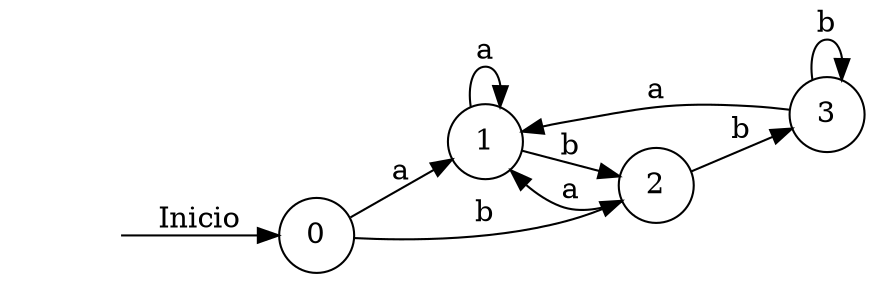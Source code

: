 digraph GraficaAFDSubconjuntos {
rankdir=LR;
{
node [style = invisible]
INI
}
INI -> 0[label="Inicio"]

0 [ shape="circle"]
1 [ shape="circle"]
2 [ shape="circle"]
3 [ shape="circle"]
0->1[label="a"]
0->2[label="b"]
1->1[label="a"]
1->2[label="b"]
2->1[label="a"]
2->3[label="b"]
3->1[label="a"]
3->3[label="b"]
}
